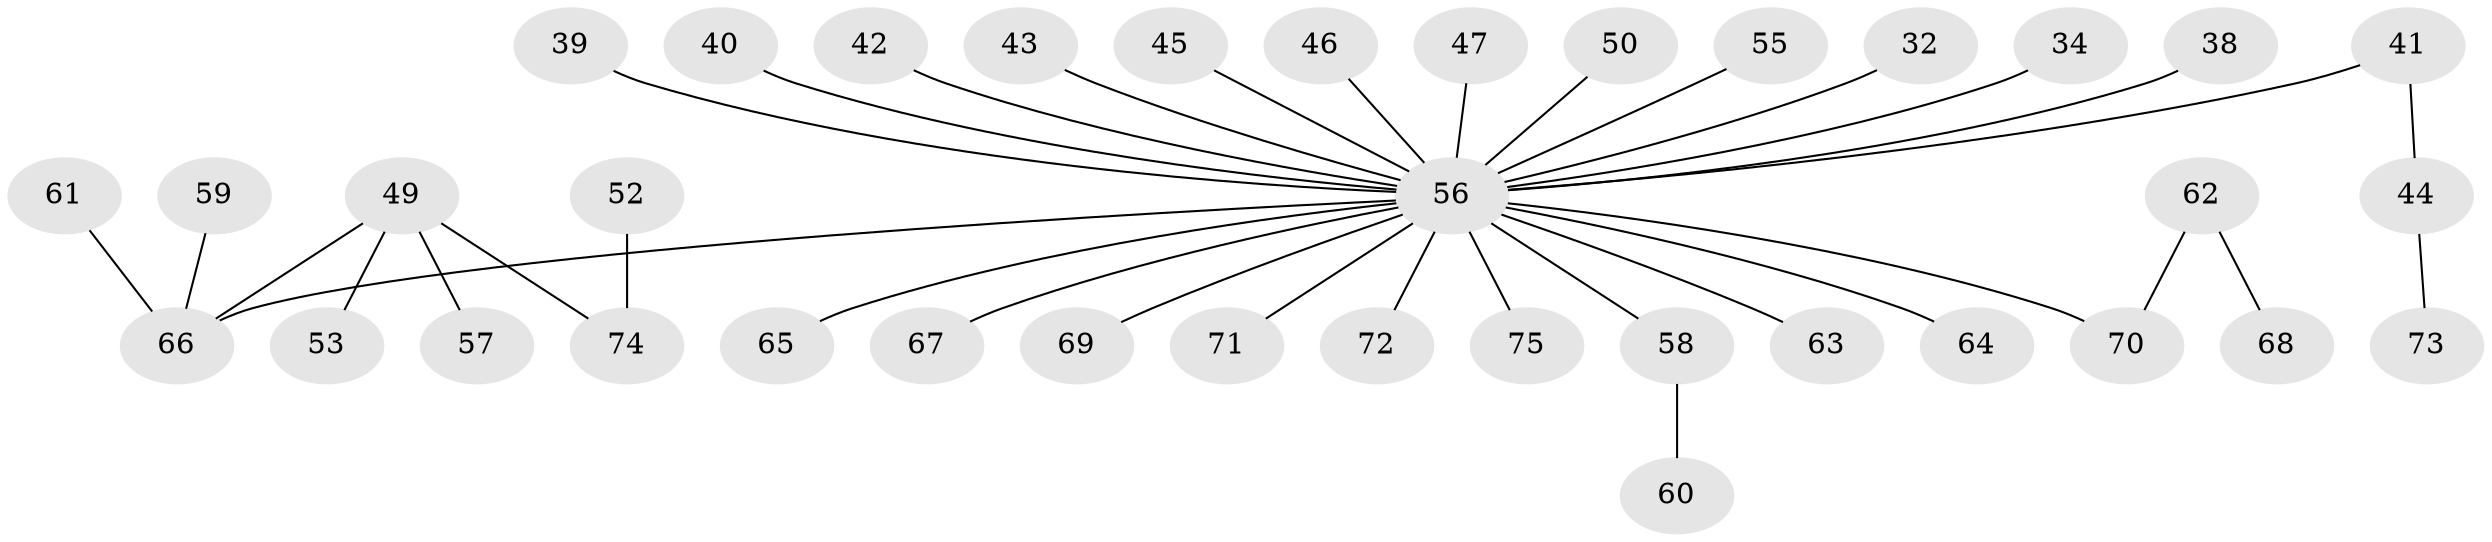 // original degree distribution, {5: 0.02666666666666667, 3: 0.14666666666666667, 8: 0.02666666666666667, 6: 0.013333333333333334, 2: 0.24, 4: 0.02666666666666667, 1: 0.52}
// Generated by graph-tools (version 1.1) at 2025/52/03/09/25 04:52:29]
// undirected, 37 vertices, 36 edges
graph export_dot {
graph [start="1"]
  node [color=gray90,style=filled];
  32;
  34;
  38;
  39;
  40;
  41 [super="+29+37"];
  42;
  43;
  44;
  45;
  46;
  47;
  49 [super="+2+22+26+36"];
  50;
  52;
  53;
  55;
  56 [super="+6+51+18+20+25+31+35"];
  57;
  58;
  59;
  60;
  61;
  62;
  63;
  64;
  65;
  66 [super="+1+11"];
  67;
  68;
  69;
  70 [super="+54"];
  71;
  72;
  73;
  74 [super="+27"];
  75;
  32 -- 56;
  34 -- 56;
  38 -- 56;
  39 -- 56;
  40 -- 56;
  41 -- 44;
  41 -- 56;
  42 -- 56;
  43 -- 56;
  44 -- 73;
  45 -- 56;
  46 -- 56;
  47 -- 56;
  49 -- 57;
  49 -- 66;
  49 -- 53;
  49 -- 74;
  50 -- 56;
  52 -- 74;
  55 -- 56;
  56 -- 64;
  56 -- 65;
  56 -- 66;
  56 -- 67;
  56 -- 69;
  56 -- 71;
  56 -- 72;
  56 -- 63;
  56 -- 58;
  56 -- 75;
  56 -- 70;
  58 -- 60;
  59 -- 66;
  61 -- 66;
  62 -- 68;
  62 -- 70;
}
